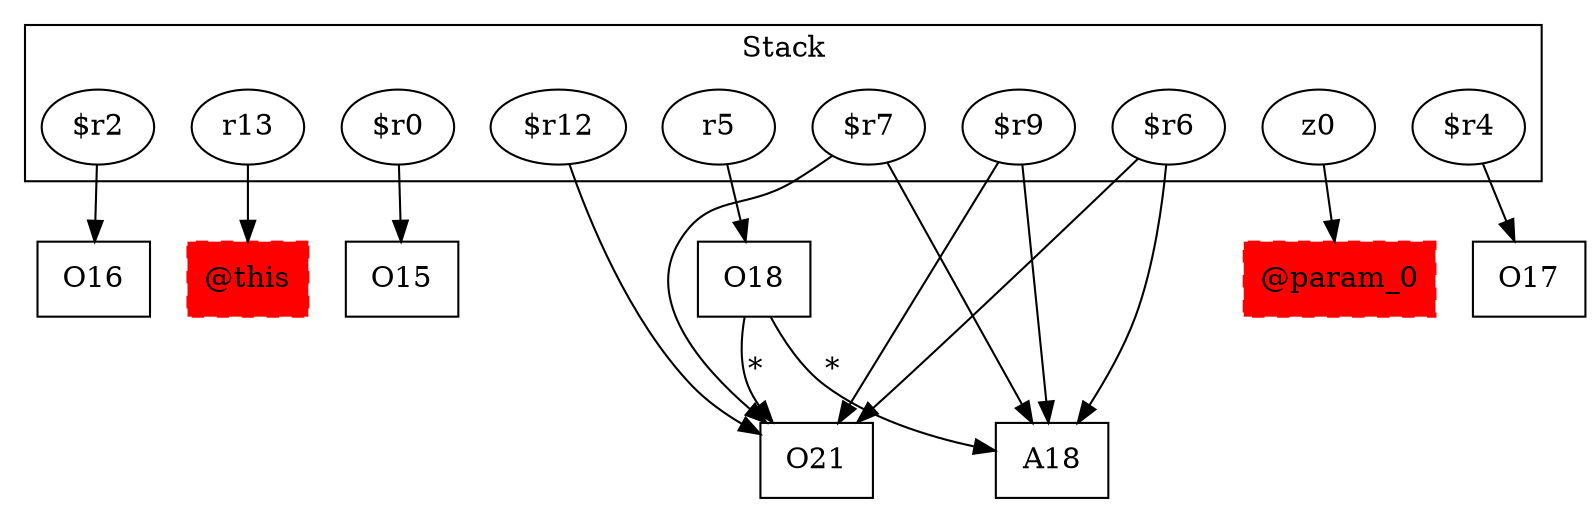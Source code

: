 digraph sample {
  rankDir="LR";
  subgraph cluster_0 {
    label="Stack"
    "$r2"; "r13"; "$r0"; "$r12"; "$r9"; "$r7"; "z0"; "r5"; "$r6"; "$r4"; 
  }
  "$r2" -> { O16[shape=box]};
  "r13" -> { "@this"[shape=box]};
  "$r0" -> { O15[shape=box]};
  "$r12" -> { O21[shape=box]};
  "$r9" -> { A18[shape=box]O21[shape=box]};
  "$r7" -> { A18[shape=box]O21[shape=box]};
  "z0" -> { "@param_0"[shape=box]};
  "r5" -> { O18[shape=box]};
  "$r6" -> { A18[shape=box]O21[shape=box]};
  "$r4" -> { O17[shape=box]};
  O18 -> A18[label="*", weight="0.2"]
  O18 -> O21[label="*", weight="0.2"]
  "@this"[shape=box, style="filled,dashed"];
  "@param_0"[shape=box, style="filled,dashed"];
  "@this"[color="red"];
  "@param_0"[color="red"];
}
